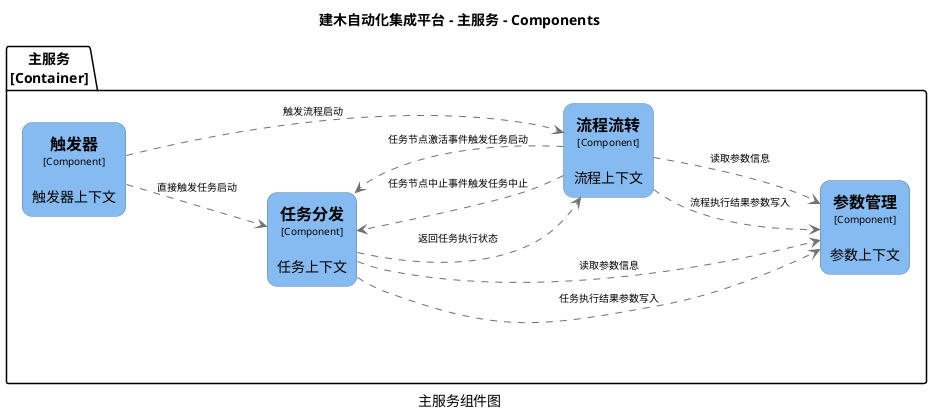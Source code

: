 @startuml(id=web-component)
title 建木自动化集成平台 - 主服务 - Components
caption 主服务组件图

skinparam {
  shadowing false
  arrowFontSize 10
  defaultTextAlignment center
  wrapWidth 200
  maxMessageSize 100
}
hide stereotype
left to right direction
skinparam rectangle<<4>> {
  BackgroundColor #85bbf0
  FontColor #000000
  BorderColor #5D82A8
  roundCorner 20
}
skinparam rectangle<<5>> {
  BackgroundColor #85bbf0
  FontColor #000000
  BorderColor #5D82A8
  roundCorner 20
}
skinparam rectangle<<6>> {
  BackgroundColor #85bbf0
  FontColor #000000
  BorderColor #5D82A8
  roundCorner 20
}
skinparam rectangle<<7>> {
  BackgroundColor #85bbf0
  FontColor #000000
  BorderColor #5D82A8
  roundCorner 20
}
package "主服务\n[Container]" {
  rectangle "==任务分发\n<size:10>[Component]</size>\n\n任务上下文" <<6>> as 6
  rectangle "==参数管理\n<size:10>[Component]</size>\n\n参数上下文" <<7>> as 7
  rectangle "==流程流转\n<size:10>[Component]</size>\n\n流程上下文" <<5>> as 5
  rectangle "==触发器\n<size:10>[Component]</size>\n\n触发器上下文" <<4>> as 4
}
6 .[#707070].> 7 : "任务执行结果参数写入"
6 .[#707070].> 7 : "读取参数信息"
6 .[#707070].> 5 : "返回任务执行状态"
5 .[#707070].> 6 : "任务节点中止事件触发任务中止"
5 .[#707070].> 6 : "任务节点激活事件触发任务启动"
5 .[#707070].> 7 : "流程执行结果参数写入"
5 .[#707070].> 7 : "读取参数信息"
4 .[#707070].> 6 : "直接触发任务启动"
4 .[#707070].> 5 : "触发流程启动"
@enduml